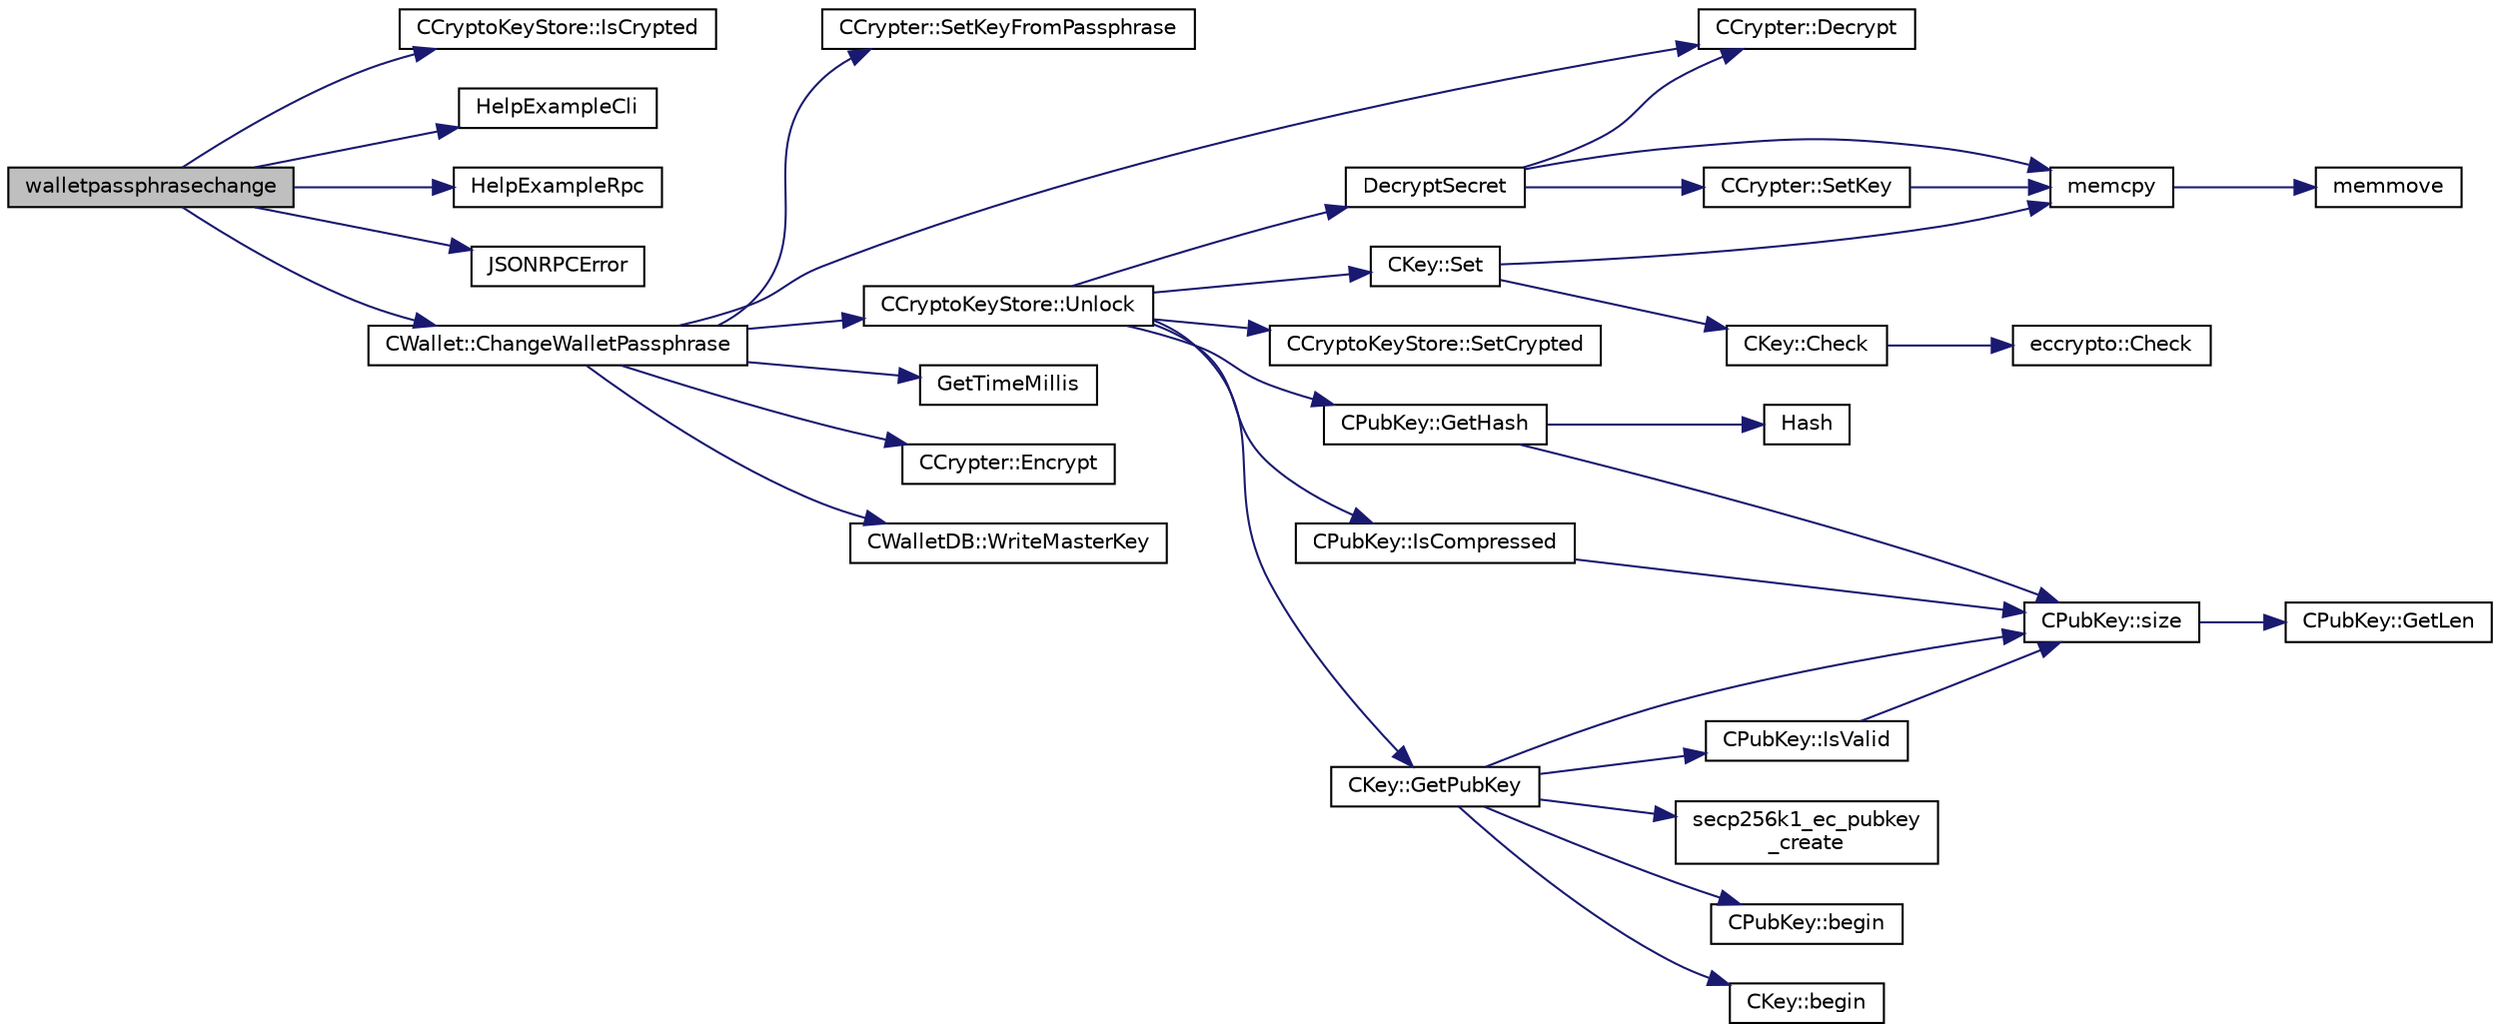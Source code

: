 digraph "walletpassphrasechange"
{
  edge [fontname="Helvetica",fontsize="10",labelfontname="Helvetica",labelfontsize="10"];
  node [fontname="Helvetica",fontsize="10",shape=record];
  rankdir="LR";
  Node2316 [label="walletpassphrasechange",height=0.2,width=0.4,color="black", fillcolor="grey75", style="filled", fontcolor="black"];
  Node2316 -> Node2317 [color="midnightblue",fontsize="10",style="solid",fontname="Helvetica"];
  Node2317 [label="CCryptoKeyStore::IsCrypted",height=0.2,width=0.4,color="black", fillcolor="white", style="filled",URL="$class_c_crypto_key_store.html#acc8fed44366c98fb481333ca6e867088"];
  Node2316 -> Node2318 [color="midnightblue",fontsize="10",style="solid",fontname="Helvetica"];
  Node2318 [label="HelpExampleCli",height=0.2,width=0.4,color="black", fillcolor="white", style="filled",URL="$rpcserver_8cpp.html#ac01ac6eab5467567ed0da106814e04ec"];
  Node2316 -> Node2319 [color="midnightblue",fontsize="10",style="solid",fontname="Helvetica"];
  Node2319 [label="HelpExampleRpc",height=0.2,width=0.4,color="black", fillcolor="white", style="filled",URL="$rpcserver_8cpp.html#a06ea60e24e5a1053a14a11b1009bf9ef"];
  Node2316 -> Node2320 [color="midnightblue",fontsize="10",style="solid",fontname="Helvetica"];
  Node2320 [label="JSONRPCError",height=0.2,width=0.4,color="black", fillcolor="white", style="filled",URL="$rpcprotocol_8cpp.html#a17b1bb111ab339efc951929834766039"];
  Node2316 -> Node2321 [color="midnightblue",fontsize="10",style="solid",fontname="Helvetica"];
  Node2321 [label="CWallet::ChangeWalletPassphrase",height=0.2,width=0.4,color="black", fillcolor="white", style="filled",URL="$group__map_wallet.html#ga4abcec3066e7c462f4564c159fc15031"];
  Node2321 -> Node2322 [color="midnightblue",fontsize="10",style="solid",fontname="Helvetica"];
  Node2322 [label="CCrypter::SetKeyFromPassphrase",height=0.2,width=0.4,color="black", fillcolor="white", style="filled",URL="$class_c_crypter.html#a5368279e4a1549d3c1d15d8aa2179708"];
  Node2321 -> Node2323 [color="midnightblue",fontsize="10",style="solid",fontname="Helvetica"];
  Node2323 [label="CCrypter::Decrypt",height=0.2,width=0.4,color="black", fillcolor="white", style="filled",URL="$class_c_crypter.html#a4dbabed4975d4435d22c76deac43df7f"];
  Node2321 -> Node2324 [color="midnightblue",fontsize="10",style="solid",fontname="Helvetica"];
  Node2324 [label="CCryptoKeyStore::Unlock",height=0.2,width=0.4,color="black", fillcolor="white", style="filled",URL="$class_c_crypto_key_store.html#a81bd70e18aa75f566526620a74f9cd88"];
  Node2324 -> Node2325 [color="midnightblue",fontsize="10",style="solid",fontname="Helvetica"];
  Node2325 [label="CCryptoKeyStore::SetCrypted",height=0.2,width=0.4,color="black", fillcolor="white", style="filled",URL="$class_c_crypto_key_store.html#af202f587051735be5a39344d9e333720"];
  Node2324 -> Node2326 [color="midnightblue",fontsize="10",style="solid",fontname="Helvetica"];
  Node2326 [label="DecryptSecret",height=0.2,width=0.4,color="black", fillcolor="white", style="filled",URL="$crypter_8cpp.html#aded00aa7498a7485a00e77a20856b3e4"];
  Node2326 -> Node2327 [color="midnightblue",fontsize="10",style="solid",fontname="Helvetica"];
  Node2327 [label="memcpy",height=0.2,width=0.4,color="black", fillcolor="white", style="filled",URL="$glibc__compat_8cpp.html#a0f46826ab0466591e136db24394923cf"];
  Node2327 -> Node2328 [color="midnightblue",fontsize="10",style="solid",fontname="Helvetica"];
  Node2328 [label="memmove",height=0.2,width=0.4,color="black", fillcolor="white", style="filled",URL="$glibc__compat_8cpp.html#a9778d49e9029dd75bc53ecbbf9f5e9a1"];
  Node2326 -> Node2329 [color="midnightblue",fontsize="10",style="solid",fontname="Helvetica"];
  Node2329 [label="CCrypter::SetKey",height=0.2,width=0.4,color="black", fillcolor="white", style="filled",URL="$class_c_crypter.html#a0d948dd4796e2420e1dd9c1ddbf7974e"];
  Node2329 -> Node2327 [color="midnightblue",fontsize="10",style="solid",fontname="Helvetica"];
  Node2326 -> Node2323 [color="midnightblue",fontsize="10",style="solid",fontname="Helvetica"];
  Node2324 -> Node2330 [color="midnightblue",fontsize="10",style="solid",fontname="Helvetica"];
  Node2330 [label="CPubKey::GetHash",height=0.2,width=0.4,color="black", fillcolor="white", style="filled",URL="$class_c_pub_key.html#ab1aaa3f6085a3e9bc034d3e1269d870d",tooltip="Get the 256-bit hash of this public key. "];
  Node2330 -> Node2331 [color="midnightblue",fontsize="10",style="solid",fontname="Helvetica"];
  Node2331 [label="Hash",height=0.2,width=0.4,color="black", fillcolor="white", style="filled",URL="$hash_8h.html#a12c5e981d7f5f2850027fd5e932eff61",tooltip="Compute the 256-bit hash of a std::string. "];
  Node2330 -> Node2332 [color="midnightblue",fontsize="10",style="solid",fontname="Helvetica"];
  Node2332 [label="CPubKey::size",height=0.2,width=0.4,color="black", fillcolor="white", style="filled",URL="$class_c_pub_key.html#a6bb28fcf0a5f799c69f5b7269363b309",tooltip="Simple read-only vector-like interface to the pubkey data. "];
  Node2332 -> Node2333 [color="midnightblue",fontsize="10",style="solid",fontname="Helvetica"];
  Node2333 [label="CPubKey::GetLen",height=0.2,width=0.4,color="black", fillcolor="white", style="filled",URL="$class_c_pub_key.html#a7dc71b3f037c84268dc22de97d7b65fb",tooltip="Compute the length of a pubkey with a given first byte. "];
  Node2324 -> Node2334 [color="midnightblue",fontsize="10",style="solid",fontname="Helvetica"];
  Node2334 [label="CKey::Set",height=0.2,width=0.4,color="black", fillcolor="white", style="filled",URL="$class_c_key.html#aaa13d5f08456bba094210c5eeabf64c8",tooltip="Initialize using begin and end iterators to byte data. "];
  Node2334 -> Node2335 [color="midnightblue",fontsize="10",style="solid",fontname="Helvetica"];
  Node2335 [label="CKey::Check",height=0.2,width=0.4,color="black", fillcolor="white", style="filled",URL="$class_c_key.html#acec869bc75fa8f4d619ab025d367a97c",tooltip="Check whether the 32-byte array pointed to be vch is valid keydata. "];
  Node2335 -> Node2336 [color="midnightblue",fontsize="10",style="solid",fontname="Helvetica"];
  Node2336 [label="eccrypto::Check",height=0.2,width=0.4,color="black", fillcolor="white", style="filled",URL="$namespaceeccrypto.html#a231bdcb32521375b68fbdaf0d952cfd0"];
  Node2334 -> Node2327 [color="midnightblue",fontsize="10",style="solid",fontname="Helvetica"];
  Node2324 -> Node2337 [color="midnightblue",fontsize="10",style="solid",fontname="Helvetica"];
  Node2337 [label="CPubKey::IsCompressed",height=0.2,width=0.4,color="black", fillcolor="white", style="filled",URL="$class_c_pub_key.html#a25f8b70340ad20ddab0f80ec4cee9396",tooltip="Check whether this is a compressed public key. "];
  Node2337 -> Node2332 [color="midnightblue",fontsize="10",style="solid",fontname="Helvetica"];
  Node2324 -> Node2338 [color="midnightblue",fontsize="10",style="solid",fontname="Helvetica"];
  Node2338 [label="CKey::GetPubKey",height=0.2,width=0.4,color="black", fillcolor="white", style="filled",URL="$class_c_key.html#aa1085c59603a62db6ec776300f250337",tooltip="Compute the public key from a private key. "];
  Node2338 -> Node2339 [color="midnightblue",fontsize="10",style="solid",fontname="Helvetica"];
  Node2339 [label="secp256k1_ec_pubkey\l_create",height=0.2,width=0.4,color="black", fillcolor="white", style="filled",URL="$secp256k1_8h.html#a22e1ef593e0d06d40b4f233e91447aa3",tooltip="Compute the public key for a secret key. "];
  Node2338 -> Node2340 [color="midnightblue",fontsize="10",style="solid",fontname="Helvetica"];
  Node2340 [label="CPubKey::begin",height=0.2,width=0.4,color="black", fillcolor="white", style="filled",URL="$class_c_pub_key.html#a859ab9909d68092d6d4fc739237ab358"];
  Node2338 -> Node2341 [color="midnightblue",fontsize="10",style="solid",fontname="Helvetica"];
  Node2341 [label="CKey::begin",height=0.2,width=0.4,color="black", fillcolor="white", style="filled",URL="$class_c_key.html#ab8dee0ad9d933304a22284ee40040847"];
  Node2338 -> Node2332 [color="midnightblue",fontsize="10",style="solid",fontname="Helvetica"];
  Node2338 -> Node2342 [color="midnightblue",fontsize="10",style="solid",fontname="Helvetica"];
  Node2342 [label="CPubKey::IsValid",height=0.2,width=0.4,color="black", fillcolor="white", style="filled",URL="$class_c_pub_key.html#a4fa94293cf8577fd039b9a133f6c7f30"];
  Node2342 -> Node2332 [color="midnightblue",fontsize="10",style="solid",fontname="Helvetica"];
  Node2321 -> Node2343 [color="midnightblue",fontsize="10",style="solid",fontname="Helvetica"];
  Node2343 [label="GetTimeMillis",height=0.2,width=0.4,color="black", fillcolor="white", style="filled",URL="$utiltime_8cpp.html#a139d0fe6387b9e230a9b8bb12d9b43b9"];
  Node2321 -> Node2344 [color="midnightblue",fontsize="10",style="solid",fontname="Helvetica"];
  Node2344 [label="CCrypter::Encrypt",height=0.2,width=0.4,color="black", fillcolor="white", style="filled",URL="$class_c_crypter.html#a124fcd3021569a660ce2daa3391c8ea4"];
  Node2321 -> Node2345 [color="midnightblue",fontsize="10",style="solid",fontname="Helvetica"];
  Node2345 [label="CWalletDB::WriteMasterKey",height=0.2,width=0.4,color="black", fillcolor="white", style="filled",URL="$class_c_wallet_d_b.html#a507690da431ef61244941ad39c308aeb"];
}
